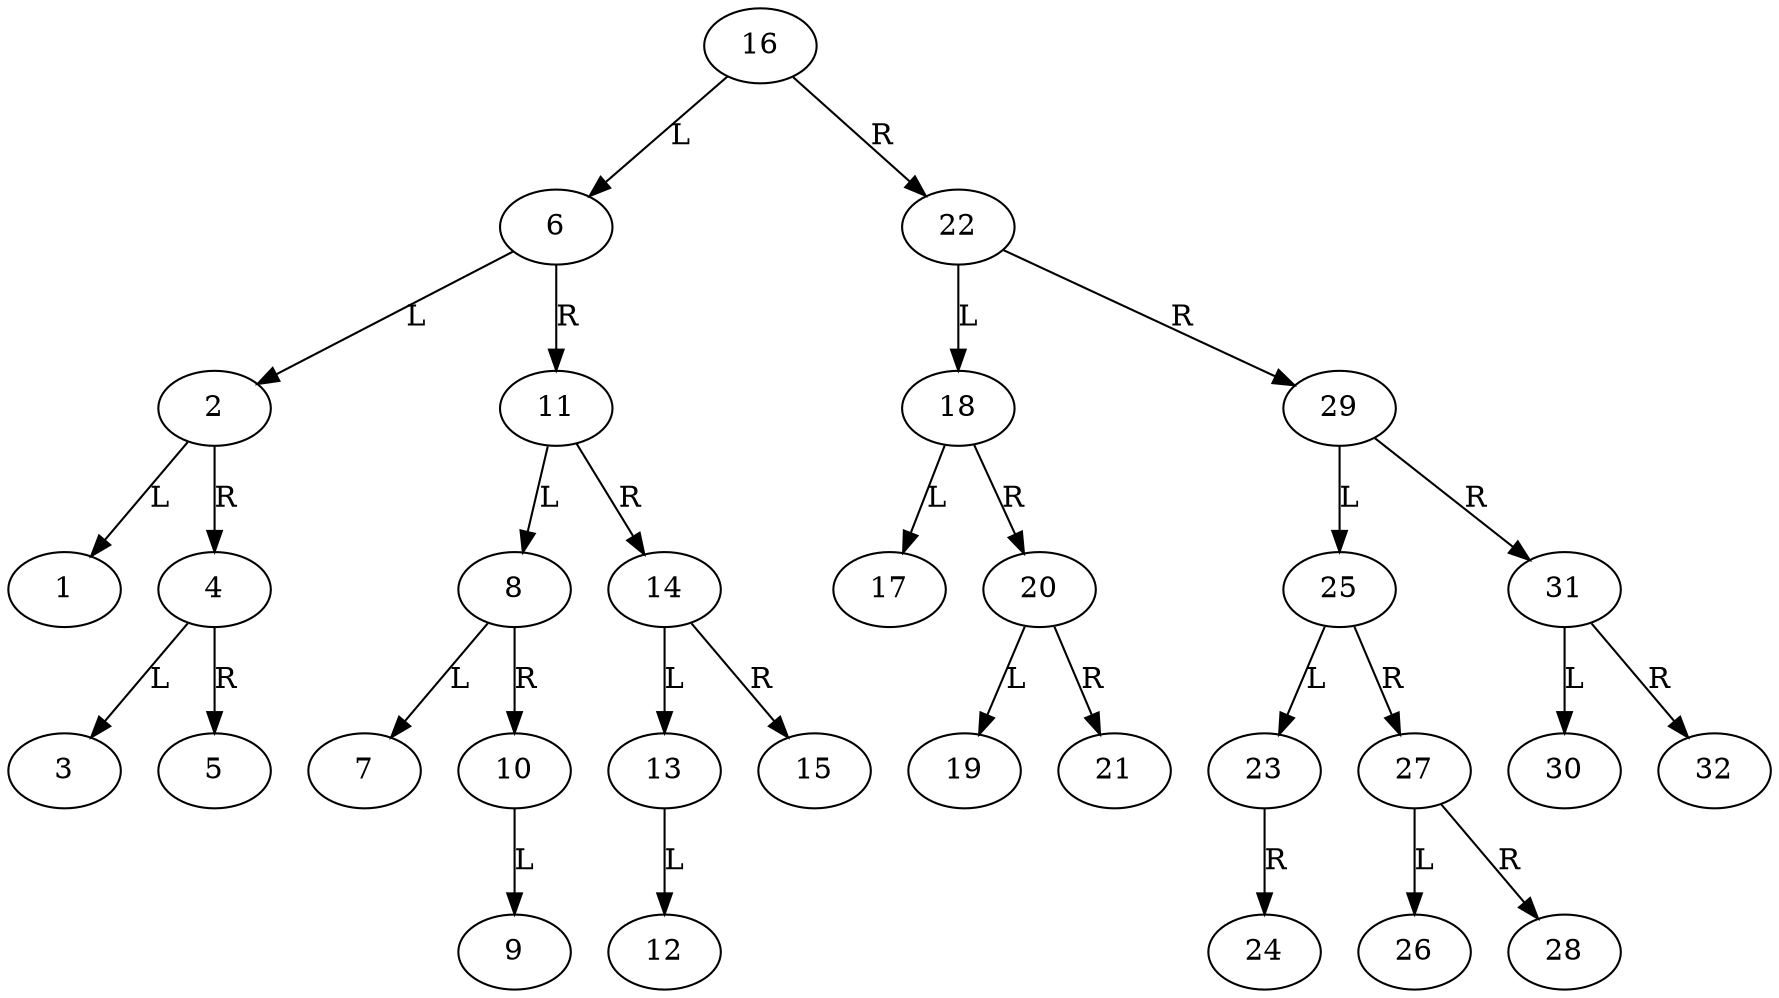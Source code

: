 digraph M {
16 ->  6 [label="L"] ;
16 ->  22 [label="R"] ;
6 ->  2 [label="L"] ;
6 ->  11 [label="R"] ;
2 ->  1 [label="L"] ;
2 ->  4 [label="R"] ;
4 ->  3 [label="L"] ;
4 ->  5 [label="R"] ;
11 ->  8 [label="L"] ;
11 ->  14 [label="R"] ;
8 ->  7 [label="L"] ;
8 ->  10 [label="R"] ;
10 ->  9 [label="L"] ;
14 ->  13 [label="L"] ;
14 ->  15 [label="R"] ;
13 ->  12 [label="L"] ;
22 ->  18 [label="L"] ;
22 ->  29 [label="R"] ;
18 ->  17 [label="L"] ;
18 ->  20 [label="R"] ;
20 ->  19 [label="L"] ;
20 ->  21 [label="R"] ;
29 ->  25 [label="L"] ;
29 ->  31 [label="R"] ;
25 ->  23 [label="L"] ;
25 ->  27 [label="R"] ;
23 ->  24 [label="R"] ;
27 ->  26 [label="L"] ;
27 ->  28 [label="R"] ;
31 ->  30 [label="L"] ;
31 ->  32 [label="R"] ;
}
